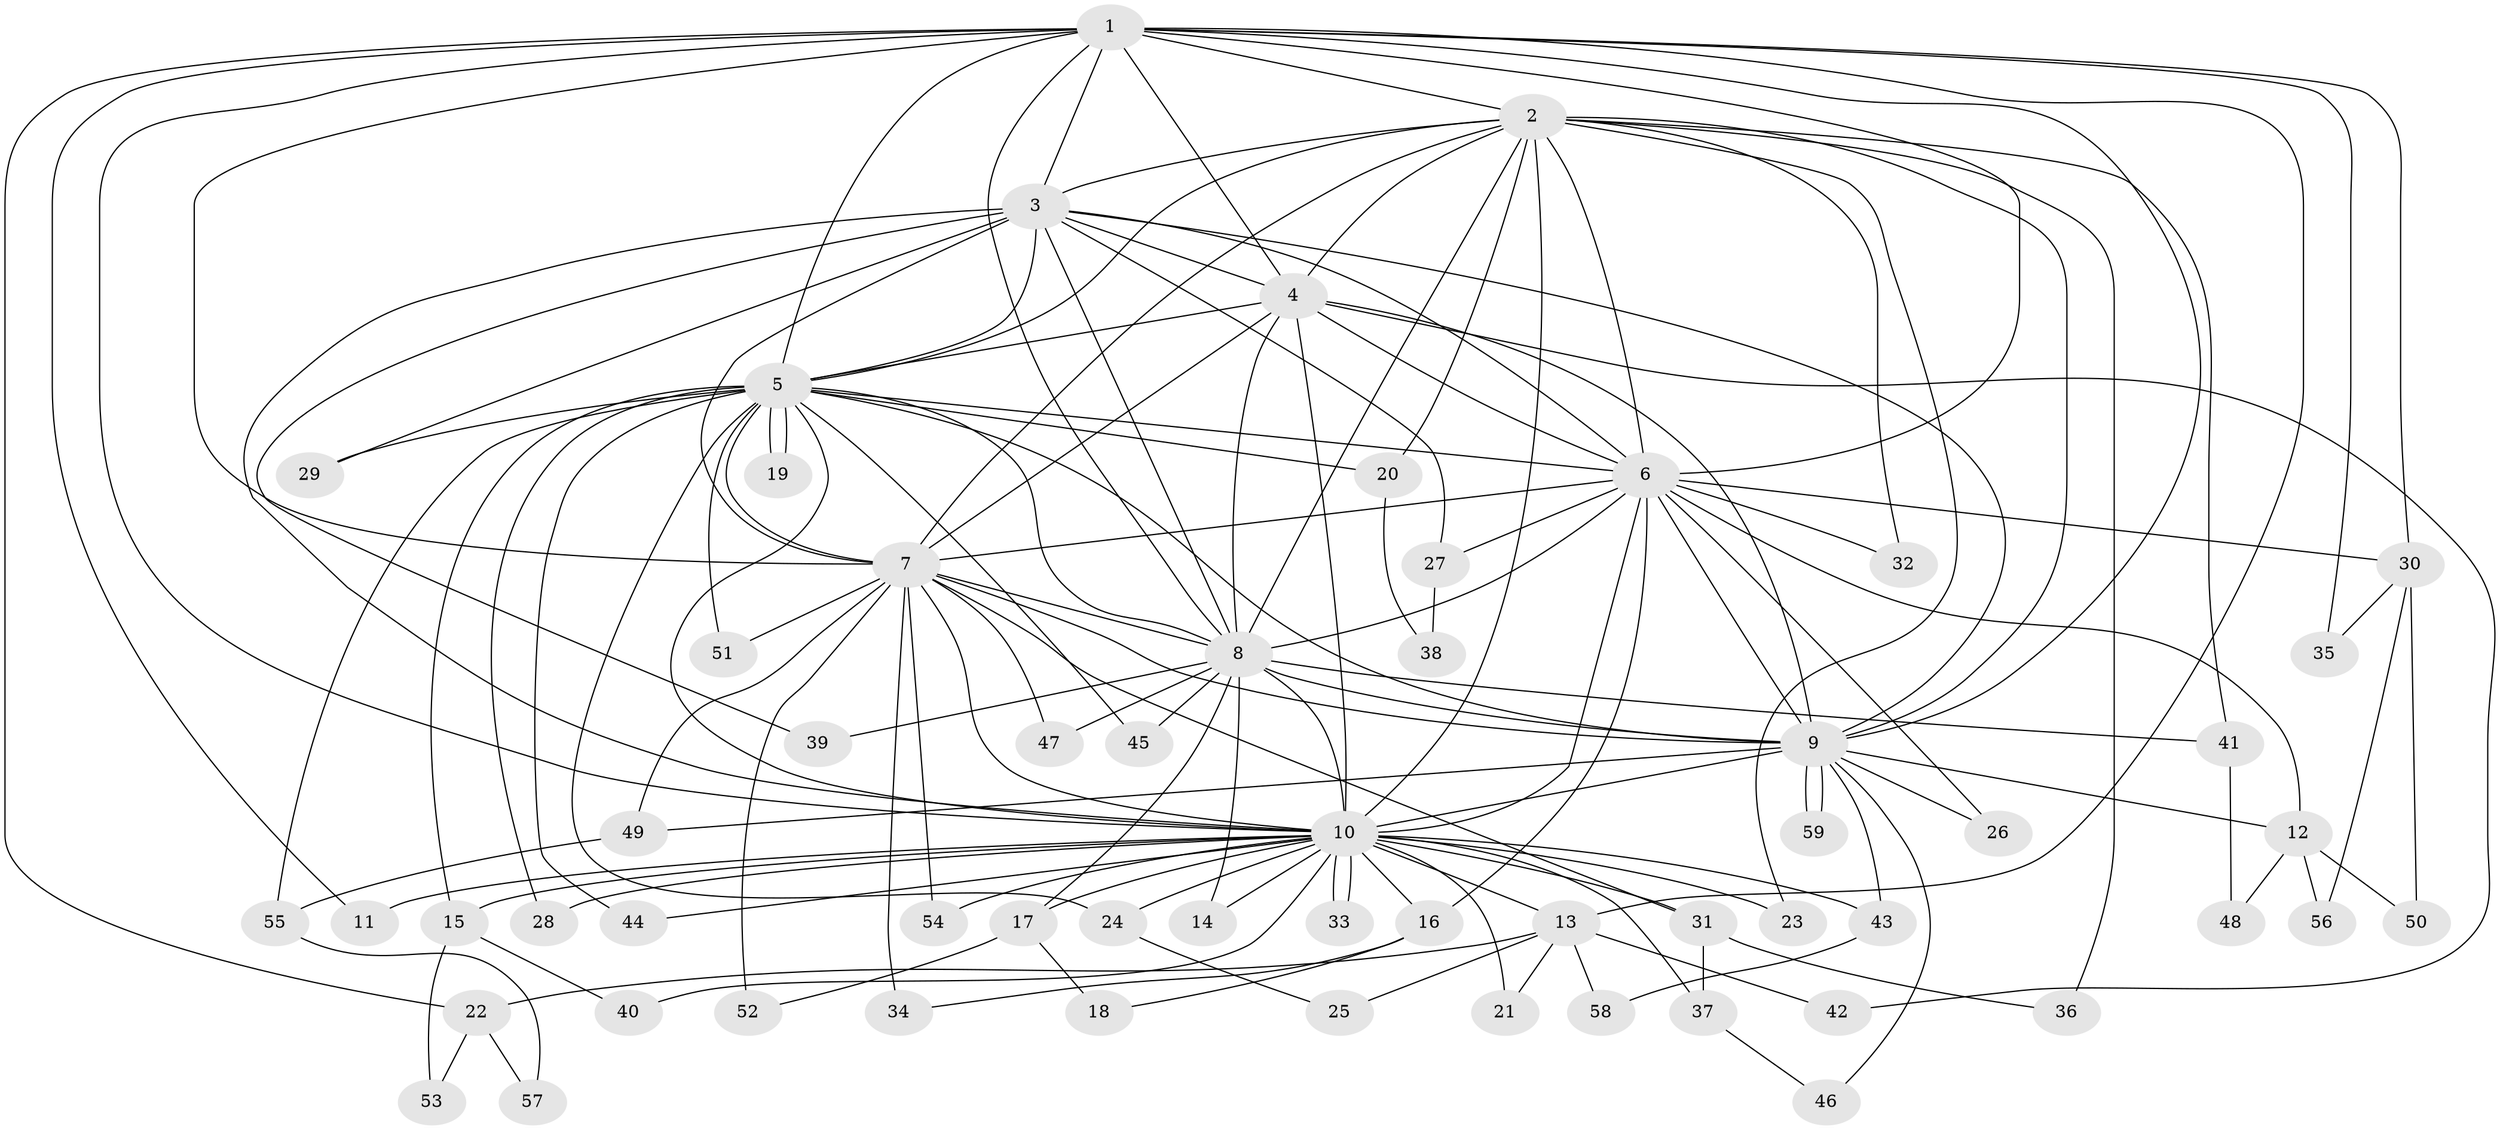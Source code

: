 // coarse degree distribution, {10: 0.05263157894736842, 13: 0.05263157894736842, 7: 0.10526315789473684, 8: 0.05263157894736842, 12: 0.05263157894736842, 6: 0.10526315789473684, 9: 0.05263157894736842, 5: 0.10526315789473684, 1: 0.05263157894736842, 3: 0.15789473684210525, 2: 0.21052631578947367}
// Generated by graph-tools (version 1.1) at 2025/49/03/04/25 22:49:42]
// undirected, 59 vertices, 143 edges
graph export_dot {
  node [color=gray90,style=filled];
  1;
  2;
  3;
  4;
  5;
  6;
  7;
  8;
  9;
  10;
  11;
  12;
  13;
  14;
  15;
  16;
  17;
  18;
  19;
  20;
  21;
  22;
  23;
  24;
  25;
  26;
  27;
  28;
  29;
  30;
  31;
  32;
  33;
  34;
  35;
  36;
  37;
  38;
  39;
  40;
  41;
  42;
  43;
  44;
  45;
  46;
  47;
  48;
  49;
  50;
  51;
  52;
  53;
  54;
  55;
  56;
  57;
  58;
  59;
  1 -- 2;
  1 -- 3;
  1 -- 4;
  1 -- 5;
  1 -- 6;
  1 -- 7;
  1 -- 8;
  1 -- 9;
  1 -- 10;
  1 -- 11;
  1 -- 13;
  1 -- 22;
  1 -- 30;
  1 -- 35;
  2 -- 3;
  2 -- 4;
  2 -- 5;
  2 -- 6;
  2 -- 7;
  2 -- 8;
  2 -- 9;
  2 -- 10;
  2 -- 20;
  2 -- 23;
  2 -- 32;
  2 -- 36;
  2 -- 41;
  3 -- 4;
  3 -- 5;
  3 -- 6;
  3 -- 7;
  3 -- 8;
  3 -- 9;
  3 -- 10;
  3 -- 27;
  3 -- 29;
  3 -- 39;
  4 -- 5;
  4 -- 6;
  4 -- 7;
  4 -- 8;
  4 -- 9;
  4 -- 10;
  4 -- 42;
  5 -- 6;
  5 -- 7;
  5 -- 8;
  5 -- 9;
  5 -- 10;
  5 -- 15;
  5 -- 19;
  5 -- 19;
  5 -- 20;
  5 -- 24;
  5 -- 28;
  5 -- 29;
  5 -- 44;
  5 -- 45;
  5 -- 51;
  5 -- 55;
  6 -- 7;
  6 -- 8;
  6 -- 9;
  6 -- 10;
  6 -- 12;
  6 -- 16;
  6 -- 26;
  6 -- 27;
  6 -- 30;
  6 -- 32;
  7 -- 8;
  7 -- 9;
  7 -- 10;
  7 -- 31;
  7 -- 34;
  7 -- 47;
  7 -- 49;
  7 -- 51;
  7 -- 52;
  7 -- 54;
  8 -- 9;
  8 -- 10;
  8 -- 14;
  8 -- 17;
  8 -- 39;
  8 -- 41;
  8 -- 45;
  8 -- 47;
  9 -- 10;
  9 -- 12;
  9 -- 26;
  9 -- 43;
  9 -- 46;
  9 -- 49;
  9 -- 59;
  9 -- 59;
  10 -- 11;
  10 -- 13;
  10 -- 14;
  10 -- 15;
  10 -- 16;
  10 -- 17;
  10 -- 21;
  10 -- 23;
  10 -- 24;
  10 -- 28;
  10 -- 31;
  10 -- 33;
  10 -- 33;
  10 -- 37;
  10 -- 40;
  10 -- 43;
  10 -- 44;
  10 -- 54;
  12 -- 48;
  12 -- 50;
  12 -- 56;
  13 -- 21;
  13 -- 22;
  13 -- 25;
  13 -- 42;
  13 -- 58;
  15 -- 40;
  15 -- 53;
  16 -- 18;
  16 -- 34;
  17 -- 18;
  17 -- 52;
  20 -- 38;
  22 -- 53;
  22 -- 57;
  24 -- 25;
  27 -- 38;
  30 -- 35;
  30 -- 50;
  30 -- 56;
  31 -- 36;
  31 -- 37;
  37 -- 46;
  41 -- 48;
  43 -- 58;
  49 -- 55;
  55 -- 57;
}

